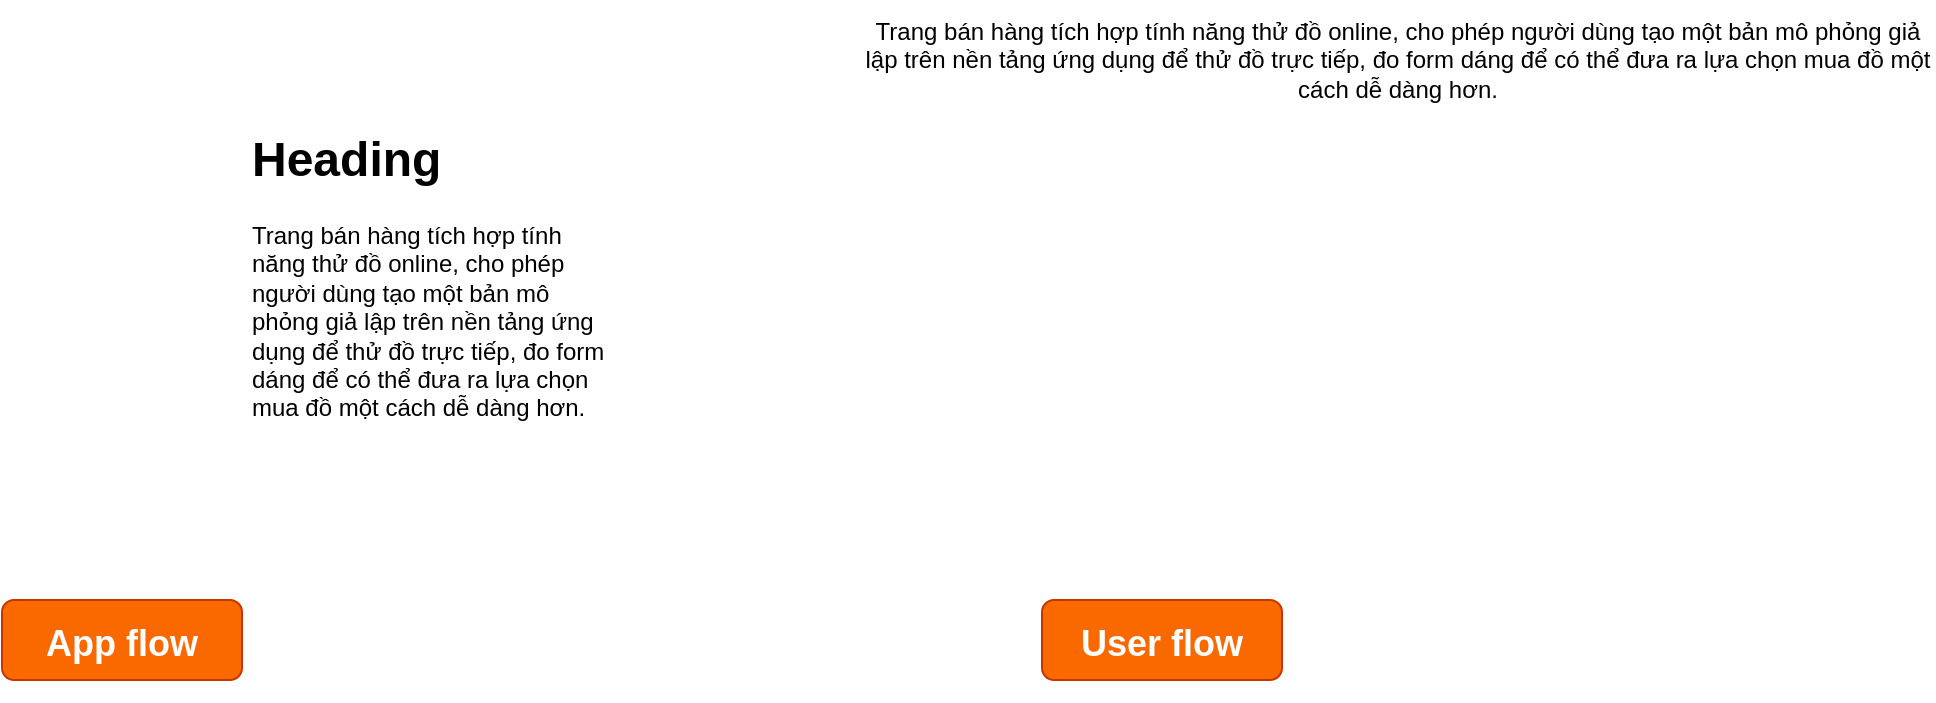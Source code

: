 <mxfile version="14.6.13" type="github">
  <diagram id="C5RBs43oDa-KdzZeNtuy" name="Page-1">
    <mxGraphModel dx="1044" dy="866" grid="1" gridSize="10" guides="1" tooltips="1" connect="1" arrows="1" fold="1" page="1" pageScale="1" pageWidth="827" pageHeight="1169" math="0" shadow="0">
      <root>
        <mxCell id="WIyWlLk6GJQsqaUBKTNV-0" />
        <mxCell id="WIyWlLk6GJQsqaUBKTNV-1" parent="WIyWlLk6GJQsqaUBKTNV-0" />
        <mxCell id="WIyWlLk6GJQsqaUBKTNV-3" value="&lt;h1&gt;&lt;font color=&quot;#ffffff&quot;&gt;&lt;span style=&quot;font-size: 18px&quot;&gt;App flow&lt;/span&gt;&lt;/font&gt;&lt;/h1&gt;" style="rounded=1;whiteSpace=wrap;html=1;fontSize=12;glass=0;strokeWidth=1;shadow=0;fillColor=#fa6800;strokeColor=#C73500;fontColor=#000000;" parent="WIyWlLk6GJQsqaUBKTNV-1" vertex="1">
          <mxGeometry x="120" y="360" width="120" height="40" as="geometry" />
        </mxCell>
        <mxCell id="fWADhwSBseAS1BArj8AM-2" value="Trang bán hàng tích hợp tính năng thử đồ online, cho phép người dùng tạo một bản mô phỏng giả lập trên nền tảng ứng dụng để thử đồ trực tiếp, đo form dáng để có thể đưa ra lựa chọn mua đồ một cách dễ dàng hơn." style="text;html=1;strokeColor=none;fillColor=none;align=center;verticalAlign=middle;whiteSpace=wrap;rounded=0;" vertex="1" parent="WIyWlLk6GJQsqaUBKTNV-1">
          <mxGeometry x="550" y="60" width="536" height="60" as="geometry" />
        </mxCell>
        <mxCell id="fWADhwSBseAS1BArj8AM-3" value="&lt;h1&gt;Heading&lt;/h1&gt;&lt;p&gt;&lt;span style=&quot;text-align: center&quot;&gt;Trang bán hàng tích hợp tính năng thử đồ online, cho phép người dùng tạo một bản mô phỏng giả lập trên nền tảng ứng dụng để thử đồ trực tiếp, đo form dáng để có thể đưa ra lựa chọn mua đồ một cách dễ dàng hơn.&lt;/span&gt;&lt;br&gt;&lt;/p&gt;" style="text;html=1;strokeColor=none;fillColor=none;spacing=5;spacingTop=-20;whiteSpace=wrap;overflow=hidden;rounded=0;" vertex="1" parent="WIyWlLk6GJQsqaUBKTNV-1">
          <mxGeometry x="240" y="120" width="190" height="160" as="geometry" />
        </mxCell>
        <mxCell id="fWADhwSBseAS1BArj8AM-6" value="&lt;h1&gt;&lt;font color=&quot;#ffffff&quot;&gt;&lt;span style=&quot;font-size: 18px&quot;&gt;User flow&lt;/span&gt;&lt;/font&gt;&lt;/h1&gt;" style="rounded=1;whiteSpace=wrap;html=1;fontSize=12;glass=0;strokeWidth=1;shadow=0;fillColor=#fa6800;strokeColor=#C73500;fontColor=#000000;" vertex="1" parent="WIyWlLk6GJQsqaUBKTNV-1">
          <mxGeometry x="640" y="360" width="120" height="40" as="geometry" />
        </mxCell>
      </root>
    </mxGraphModel>
  </diagram>
</mxfile>
